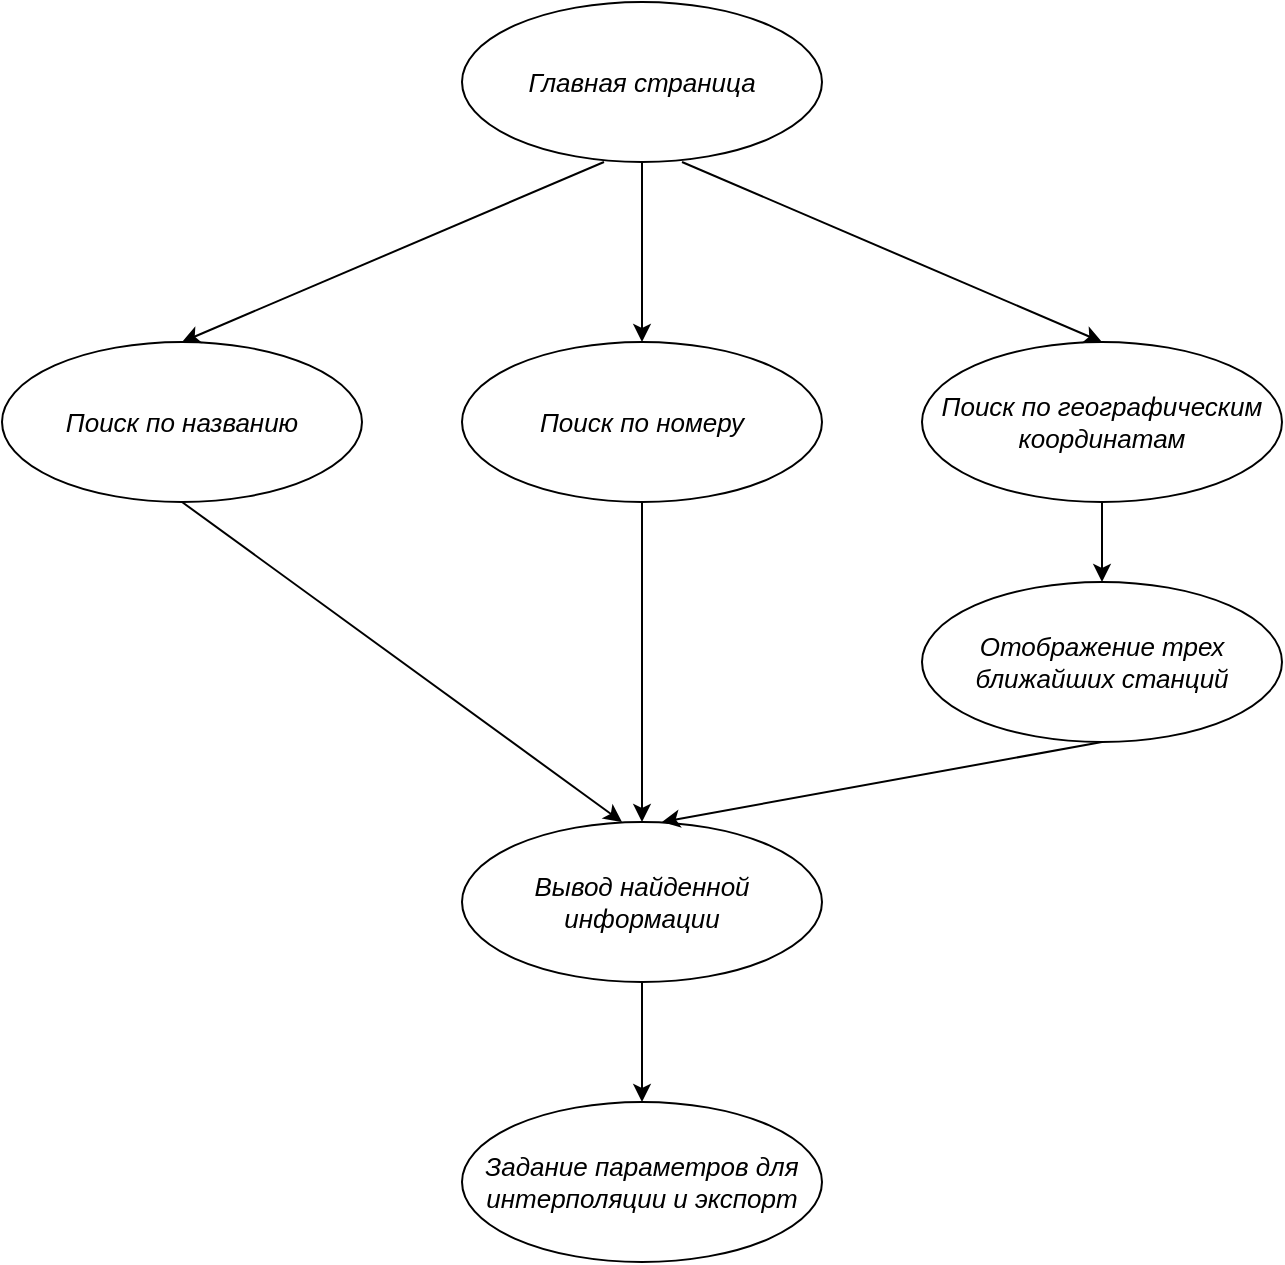 <mxfile version="14.8.0" type="github">
  <diagram id="_579DZtt7Hk0ZgUh0uKY" name="Page-1">
    <mxGraphModel dx="1483" dy="781" grid="1" gridSize="10" guides="1" tooltips="1" connect="1" arrows="1" fold="1" page="1" pageScale="1" pageWidth="827" pageHeight="1169" math="0" shadow="0">
      <root>
        <mxCell id="0" />
        <mxCell id="1" parent="0" />
        <mxCell id="jC-xZO9e0ZIaEuoYQlfU-2" value="Поиск по названию" style="ellipse;whiteSpace=wrap;html=1;fontSize=13;fontStyle=2" vertex="1" parent="1">
          <mxGeometry x="80" y="190" width="180" height="80" as="geometry" />
        </mxCell>
        <mxCell id="jC-xZO9e0ZIaEuoYQlfU-8" value="Главная страница" style="ellipse;whiteSpace=wrap;html=1;fontSize=13;fontStyle=2" vertex="1" parent="1">
          <mxGeometry x="310" y="20" width="180" height="80" as="geometry" />
        </mxCell>
        <mxCell id="jC-xZO9e0ZIaEuoYQlfU-9" value="Поиск по географическим координатам" style="ellipse;whiteSpace=wrap;html=1;fontSize=13;fontStyle=2" vertex="1" parent="1">
          <mxGeometry x="540" y="190" width="180" height="80" as="geometry" />
        </mxCell>
        <mxCell id="jC-xZO9e0ZIaEuoYQlfU-10" value="Поиск по номеру" style="ellipse;whiteSpace=wrap;html=1;fontSize=13;fontStyle=2" vertex="1" parent="1">
          <mxGeometry x="310" y="190" width="180" height="80" as="geometry" />
        </mxCell>
        <mxCell id="jC-xZO9e0ZIaEuoYQlfU-11" value="Задание параметров для интерполяции и экспорт" style="ellipse;whiteSpace=wrap;html=1;fontSize=13;fontStyle=2" vertex="1" parent="1">
          <mxGeometry x="310" y="570" width="180" height="80" as="geometry" />
        </mxCell>
        <mxCell id="jC-xZO9e0ZIaEuoYQlfU-12" value="Отображение трех ближайших станций" style="ellipse;whiteSpace=wrap;html=1;fontSize=13;fontStyle=2" vertex="1" parent="1">
          <mxGeometry x="540" y="310" width="180" height="80" as="geometry" />
        </mxCell>
        <mxCell id="jC-xZO9e0ZIaEuoYQlfU-13" value="Вывод найденной &lt;br style=&quot;font-size: 13px;&quot;&gt;информации" style="ellipse;whiteSpace=wrap;html=1;fontSize=13;fontStyle=2" vertex="1" parent="1">
          <mxGeometry x="310" y="430" width="180" height="80" as="geometry" />
        </mxCell>
        <mxCell id="jC-xZO9e0ZIaEuoYQlfU-17" value="" style="curved=1;endArrow=classic;html=1;exitX=0.5;exitY=1;exitDx=0;exitDy=0;entryX=0.5;entryY=0;entryDx=0;entryDy=0;fontSize=13;fontStyle=2" edge="1" parent="1" source="jC-xZO9e0ZIaEuoYQlfU-8" target="jC-xZO9e0ZIaEuoYQlfU-10">
          <mxGeometry width="50" height="50" relative="1" as="geometry">
            <mxPoint x="390" y="310" as="sourcePoint" />
            <mxPoint x="440" y="260" as="targetPoint" />
            <Array as="points" />
          </mxGeometry>
        </mxCell>
        <mxCell id="jC-xZO9e0ZIaEuoYQlfU-18" value="" style="curved=1;endArrow=classic;html=1;exitX=0.5;exitY=1;exitDx=0;exitDy=0;entryX=0.5;entryY=0;entryDx=0;entryDy=0;fontSize=13;fontStyle=2" edge="1" parent="1" source="jC-xZO9e0ZIaEuoYQlfU-9" target="jC-xZO9e0ZIaEuoYQlfU-12">
          <mxGeometry width="50" height="50" relative="1" as="geometry">
            <mxPoint x="390" y="410" as="sourcePoint" />
            <mxPoint x="440" y="360" as="targetPoint" />
            <Array as="points">
              <mxPoint x="630" y="290" />
            </Array>
          </mxGeometry>
        </mxCell>
        <mxCell id="jC-xZO9e0ZIaEuoYQlfU-19" value="" style="curved=1;endArrow=classic;html=1;exitX=0.5;exitY=1;exitDx=0;exitDy=0;entryX=0.5;entryY=0;entryDx=0;entryDy=0;fontSize=13;fontStyle=2" edge="1" parent="1" source="jC-xZO9e0ZIaEuoYQlfU-10" target="jC-xZO9e0ZIaEuoYQlfU-13">
          <mxGeometry width="50" height="50" relative="1" as="geometry">
            <mxPoint x="390" y="410" as="sourcePoint" />
            <mxPoint x="440" y="360" as="targetPoint" />
            <Array as="points">
              <mxPoint x="400" y="310" />
            </Array>
          </mxGeometry>
        </mxCell>
        <mxCell id="jC-xZO9e0ZIaEuoYQlfU-23" value="" style="endArrow=classic;html=1;exitX=0.5;exitY=1;exitDx=0;exitDy=0;entryX=0.5;entryY=0;entryDx=0;entryDy=0;fontSize=13;fontStyle=2" edge="1" parent="1" source="jC-xZO9e0ZIaEuoYQlfU-13" target="jC-xZO9e0ZIaEuoYQlfU-11">
          <mxGeometry width="50" height="50" relative="1" as="geometry">
            <mxPoint x="390" y="610" as="sourcePoint" />
            <mxPoint x="440" y="560" as="targetPoint" />
          </mxGeometry>
        </mxCell>
        <mxCell id="jC-xZO9e0ZIaEuoYQlfU-25" value="" style="endArrow=classic;html=1;fontSize=13;entryX=0.5;entryY=0;entryDx=0;entryDy=0;" edge="1" parent="1" target="jC-xZO9e0ZIaEuoYQlfU-2">
          <mxGeometry width="50" height="50" relative="1" as="geometry">
            <mxPoint x="381" y="100" as="sourcePoint" />
            <mxPoint x="440" y="330" as="targetPoint" />
          </mxGeometry>
        </mxCell>
        <mxCell id="jC-xZO9e0ZIaEuoYQlfU-26" value="" style="endArrow=classic;html=1;fontSize=13;entryX=0.5;entryY=0;entryDx=0;entryDy=0;" edge="1" parent="1" target="jC-xZO9e0ZIaEuoYQlfU-9">
          <mxGeometry width="50" height="50" relative="1" as="geometry">
            <mxPoint x="420" y="100" as="sourcePoint" />
            <mxPoint x="440" y="130" as="targetPoint" />
          </mxGeometry>
        </mxCell>
        <mxCell id="jC-xZO9e0ZIaEuoYQlfU-27" value="" style="endArrow=classic;html=1;fontSize=13;exitX=0.5;exitY=1;exitDx=0;exitDy=0;" edge="1" parent="1" source="jC-xZO9e0ZIaEuoYQlfU-2">
          <mxGeometry width="50" height="50" relative="1" as="geometry">
            <mxPoint x="164" y="290" as="sourcePoint" />
            <mxPoint x="390" y="430" as="targetPoint" />
          </mxGeometry>
        </mxCell>
        <mxCell id="jC-xZO9e0ZIaEuoYQlfU-28" value="" style="endArrow=classic;html=1;fontSize=13;exitX=0.5;exitY=1;exitDx=0;exitDy=0;" edge="1" parent="1" source="jC-xZO9e0ZIaEuoYQlfU-12">
          <mxGeometry width="50" height="50" relative="1" as="geometry">
            <mxPoint x="390" y="380" as="sourcePoint" />
            <mxPoint x="410" y="430" as="targetPoint" />
          </mxGeometry>
        </mxCell>
      </root>
    </mxGraphModel>
  </diagram>
</mxfile>

